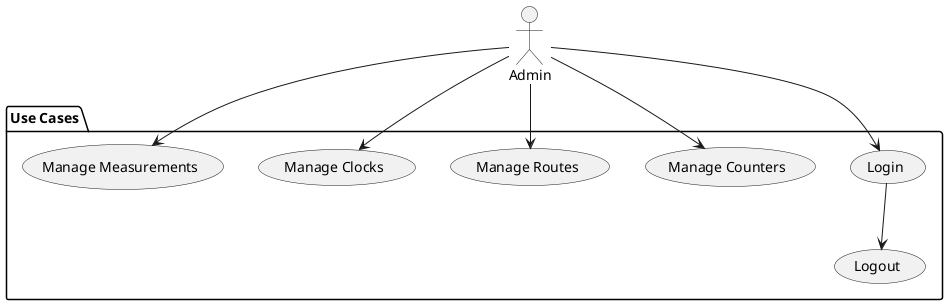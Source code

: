 @startuml
'https://plantuml.com/use-case-diagram

actor Admin

package "Use Cases" {
  usecase "Login"
  usecase "Logout"
  usecase "Manage Counters"
  usecase "Manage Routes"
  usecase "Manage Clocks"
  usecase "Manage Measurements"
}

Admin --> "Login"
"Login" --> "Logout"
Admin --> "Manage Counters"
Admin --> "Manage Routes"
Admin --> "Manage Clocks"
Admin --> "Manage Measurements"
@enduml